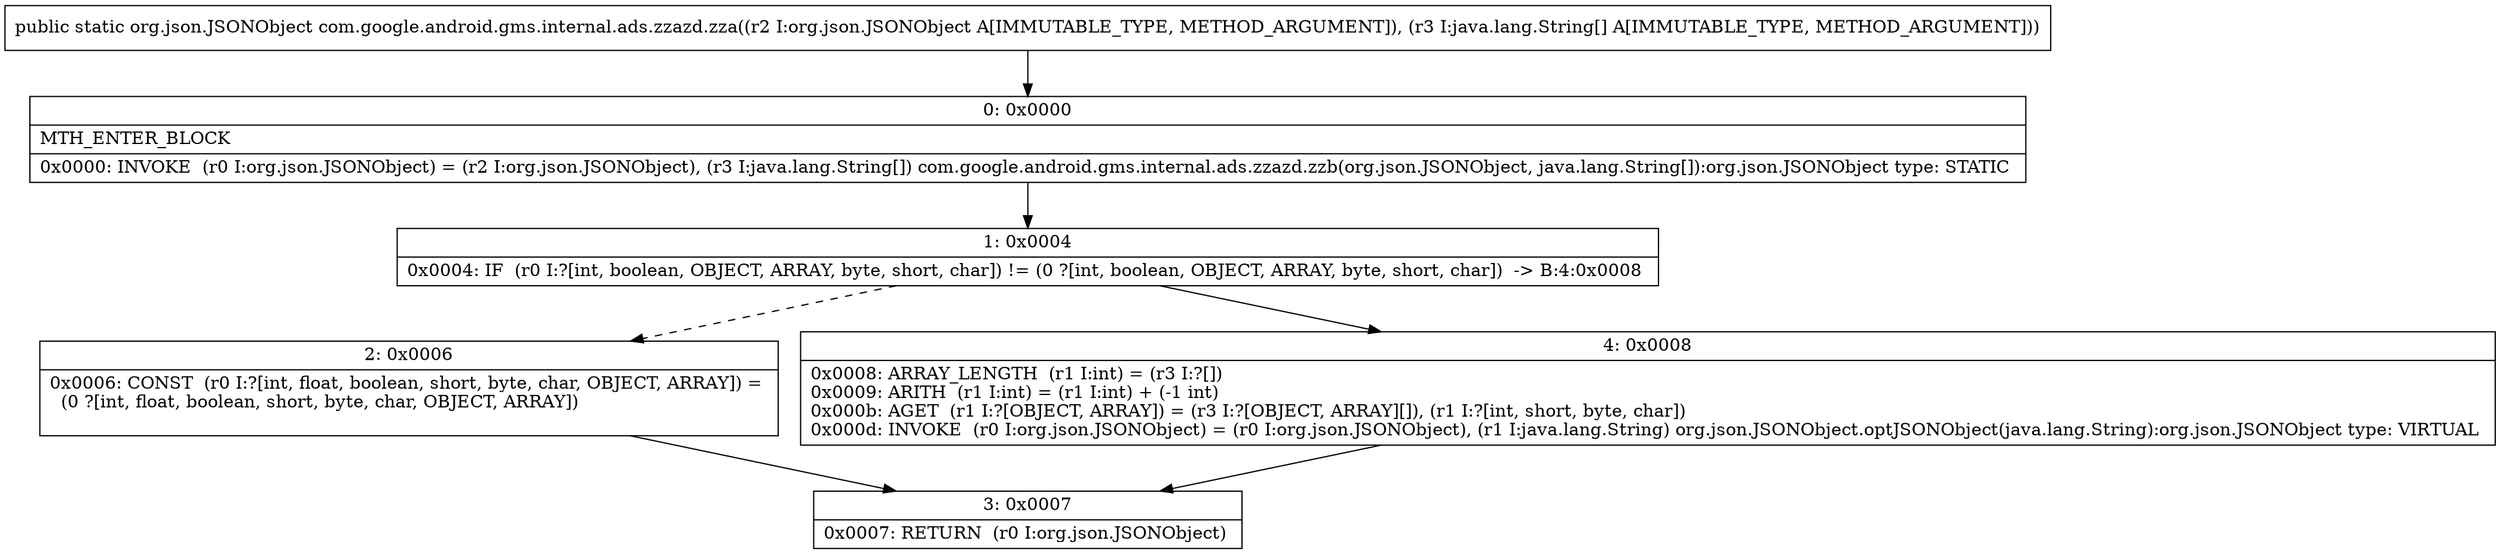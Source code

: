 digraph "CFG forcom.google.android.gms.internal.ads.zzazd.zza(Lorg\/json\/JSONObject;[Ljava\/lang\/String;)Lorg\/json\/JSONObject;" {
Node_0 [shape=record,label="{0\:\ 0x0000|MTH_ENTER_BLOCK\l|0x0000: INVOKE  (r0 I:org.json.JSONObject) = (r2 I:org.json.JSONObject), (r3 I:java.lang.String[]) com.google.android.gms.internal.ads.zzazd.zzb(org.json.JSONObject, java.lang.String[]):org.json.JSONObject type: STATIC \l}"];
Node_1 [shape=record,label="{1\:\ 0x0004|0x0004: IF  (r0 I:?[int, boolean, OBJECT, ARRAY, byte, short, char]) != (0 ?[int, boolean, OBJECT, ARRAY, byte, short, char])  \-\> B:4:0x0008 \l}"];
Node_2 [shape=record,label="{2\:\ 0x0006|0x0006: CONST  (r0 I:?[int, float, boolean, short, byte, char, OBJECT, ARRAY]) = \l  (0 ?[int, float, boolean, short, byte, char, OBJECT, ARRAY])\l \l}"];
Node_3 [shape=record,label="{3\:\ 0x0007|0x0007: RETURN  (r0 I:org.json.JSONObject) \l}"];
Node_4 [shape=record,label="{4\:\ 0x0008|0x0008: ARRAY_LENGTH  (r1 I:int) = (r3 I:?[]) \l0x0009: ARITH  (r1 I:int) = (r1 I:int) + (\-1 int) \l0x000b: AGET  (r1 I:?[OBJECT, ARRAY]) = (r3 I:?[OBJECT, ARRAY][]), (r1 I:?[int, short, byte, char]) \l0x000d: INVOKE  (r0 I:org.json.JSONObject) = (r0 I:org.json.JSONObject), (r1 I:java.lang.String) org.json.JSONObject.optJSONObject(java.lang.String):org.json.JSONObject type: VIRTUAL \l}"];
MethodNode[shape=record,label="{public static org.json.JSONObject com.google.android.gms.internal.ads.zzazd.zza((r2 I:org.json.JSONObject A[IMMUTABLE_TYPE, METHOD_ARGUMENT]), (r3 I:java.lang.String[] A[IMMUTABLE_TYPE, METHOD_ARGUMENT])) }"];
MethodNode -> Node_0;
Node_0 -> Node_1;
Node_1 -> Node_2[style=dashed];
Node_1 -> Node_4;
Node_2 -> Node_3;
Node_4 -> Node_3;
}

